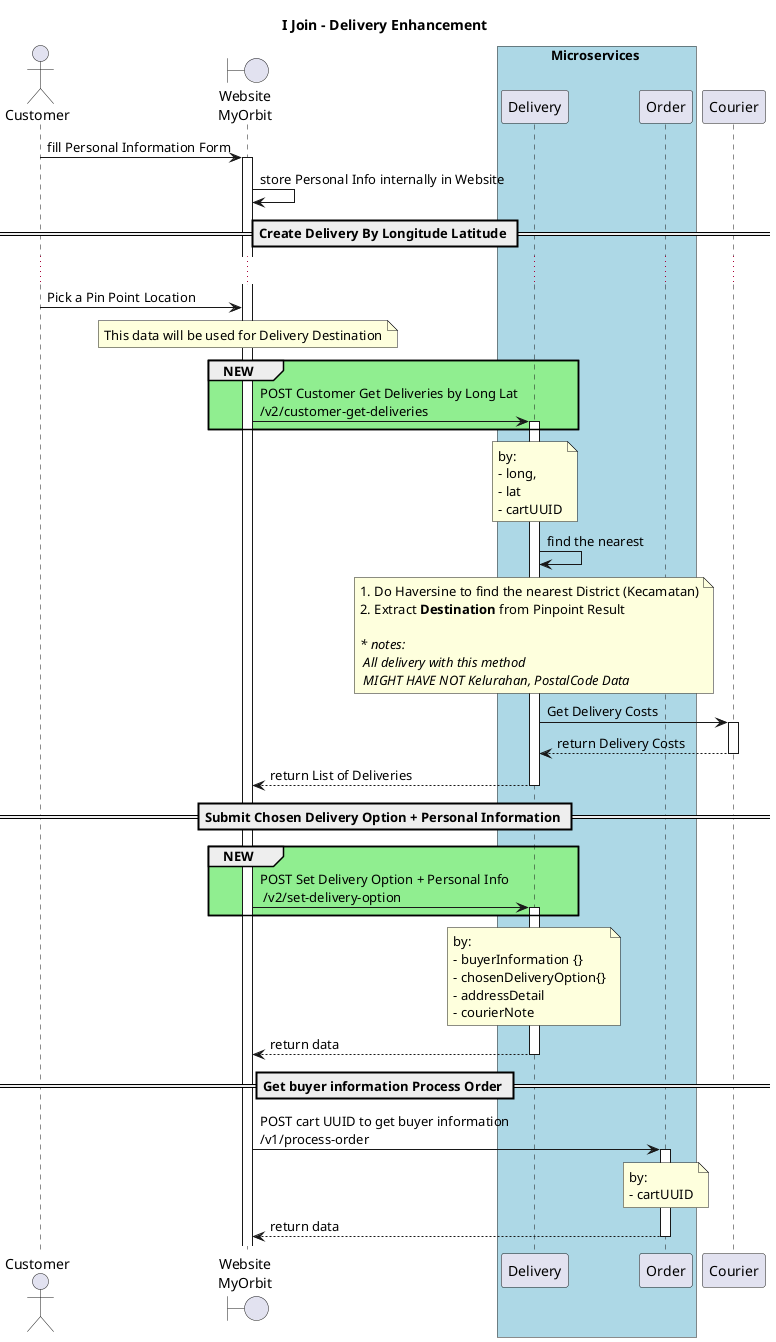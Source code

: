 @startuml "I Join - Delivery Enhancement"

title "I Join - Delivery Enhancement"

actor Customer as cust
boundary "Website\nMyOrbit" as web

box Microservices #LightBlue
participant Delivery as msDelivery
participant Order as msOrder
end box

participant Courier as courier


cust -> web ++: fill Personal Information Form
web -> web : store Personal Info internally in Website

== Create Delivery By Longitude Latitude ==
...
cust -> web : Pick a Pin Point Location
note over web
    This data will be used for Delivery Destination
end note

group #LightGreen NEW
    web -> msDelivery ++: POST Customer Get Deliveries by Long Lat\n/v2/customer-get-deliveries
end
note over msDelivery
    by:
    - long,
    - lat
    - cartUUID
end note
msDelivery -> msDelivery : find the nearest
note over msDelivery
    1. Do Haversine to find the nearest District (Kecamatan)
    2. Extract **Destination** from Pinpoint Result

    //* notes://
    // All delivery with this method//
    // MIGHT HAVE NOT Kelurahan, PostalCode Data//
end note
msDelivery -> courier ++: Get Delivery Costs
courier --> msDelivery --: return Delivery Costs
msDelivery --> web --: return List of Deliveries

== Submit Chosen Delivery Option + Personal Information ==
group #LightGreen NEW
    web -> msDelivery ++: POST Set Delivery Option + Personal Info\n /v2/set-delivery-option
end
note over msDelivery
    by:
    - buyerInformation {}
    - chosenDeliveryOption{}
    - addressDetail
    - courierNote
end note
msDelivery --> web --: return data
' activate web
== Get buyer information Process Order ==
web -> msOrder ++: POST cart UUID to get buyer information\n/v1/process-order
note over msOrder
    by:
    - cartUUID
end note
msOrder --> web --: return data




@enduml